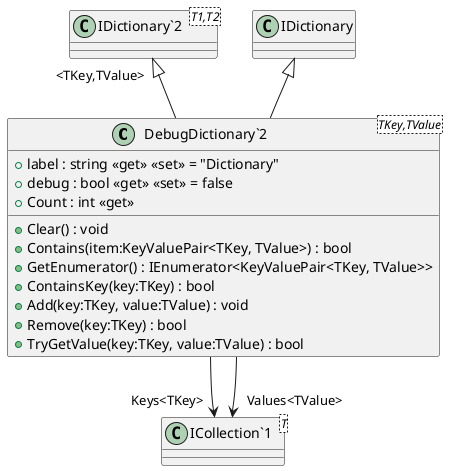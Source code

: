 @startuml
class "DebugDictionary`2"<TKey,TValue> {
    + label : string <<get>> <<set>> = "Dictionary"
    + debug : bool <<get>> <<set>> = false
    + Count : int <<get>>
    + Clear() : void
    + Contains(item:KeyValuePair<TKey, TValue>) : bool
    + GetEnumerator() : IEnumerator<KeyValuePair<TKey, TValue>>
    + ContainsKey(key:TKey) : bool
    + Add(key:TKey, value:TValue) : void
    + Remove(key:TKey) : bool
    + TryGetValue(key:TKey, value:TValue) : bool
}
class "IDictionary`2"<T1,T2> {
}
class "ICollection`1"<T> {
}
"IDictionary`2" "<TKey,TValue>" <|-- "DebugDictionary`2"
IDictionary <|-- "DebugDictionary`2"
"DebugDictionary`2" --> "Keys<TKey>" "ICollection`1"
"DebugDictionary`2" --> "Values<TValue>" "ICollection`1"
@enduml
